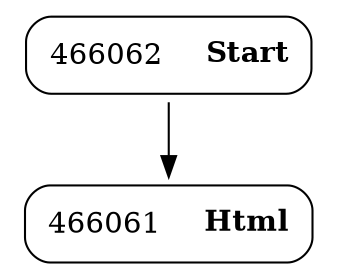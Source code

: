 digraph ast {
node [shape=none];
466062 [label=<<TABLE border='1' cellspacing='0' cellpadding='10' style='rounded' ><TR><TD border='0'>466062</TD><TD border='0'><B>Start</B></TD></TR></TABLE>>];
466062 -> 466061 [weight=2];
466061 [label=<<TABLE border='1' cellspacing='0' cellpadding='10' style='rounded' ><TR><TD border='0'>466061</TD><TD border='0'><B>Html</B></TD></TR></TABLE>>];
}
